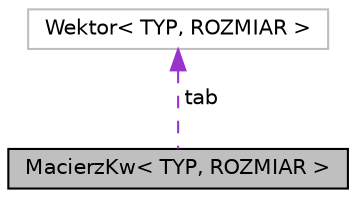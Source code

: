 digraph "MacierzKw&lt; TYP, ROZMIAR &gt;"
{
  edge [fontname="Helvetica",fontsize="10",labelfontname="Helvetica",labelfontsize="10"];
  node [fontname="Helvetica",fontsize="10",shape=record];
  Node1 [label="MacierzKw\< TYP, ROZMIAR \>",height=0.2,width=0.4,color="black", fillcolor="grey75", style="filled", fontcolor="black"];
  Node2 -> Node1 [dir="back",color="darkorchid3",fontsize="10",style="dashed",label=" tab" ,fontname="Helvetica"];
  Node2 [label="Wektor\< TYP, ROZMIAR \>",height=0.2,width=0.4,color="grey75", fillcolor="white", style="filled"];
}

